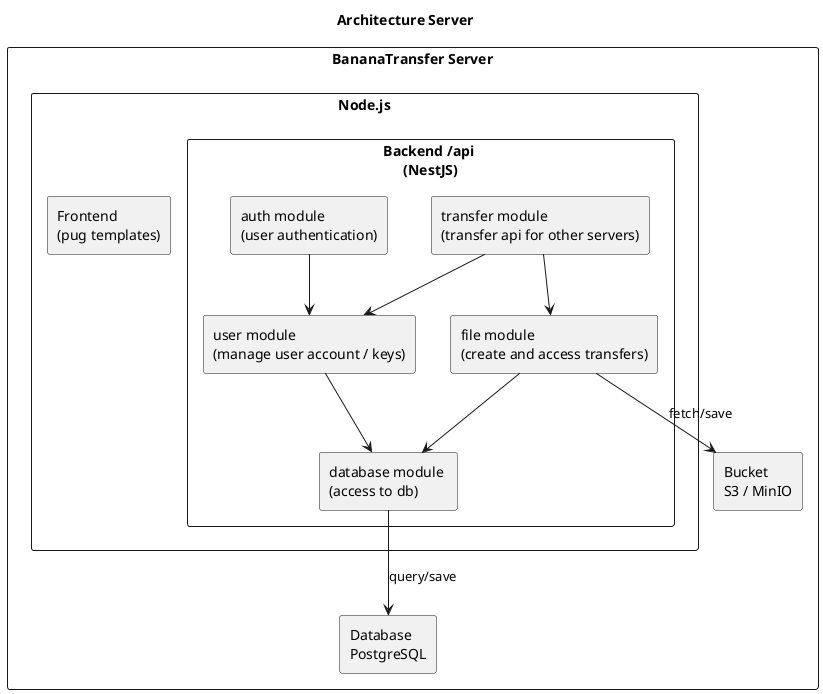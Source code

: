 @startuml
title Architecture Server

rectangle "BananaTransfer Server" as srv {
    rectangle "Node.js" as node {
        rectangle "Frontend \n(pug templates)" as frontend
        rectangle "Backend /api \n(NestJS)" as backend {
            rectangle "auth module \n(user authentication)" as auth
            rectangle "database module \n(access to db)" as db_mod
            rectangle "file module \n(create and access transfers)" as file
            rectangle "transfer module \n(transfer api for other servers)" as transfer
            rectangle "user module \n(manage user account / keys)" as usr
        }
    }
    rectangle "Database \nPostgreSQL" as db
    rectangle "Bucket \nS3 / MinIO" as s3
}

db_mod -down-> db: "query/save"
file -down-> s3: "fetch/save"
auth --> usr
file --> db_mod
transfer --> usr
usr --> db_mod
transfer --> file

@enduml